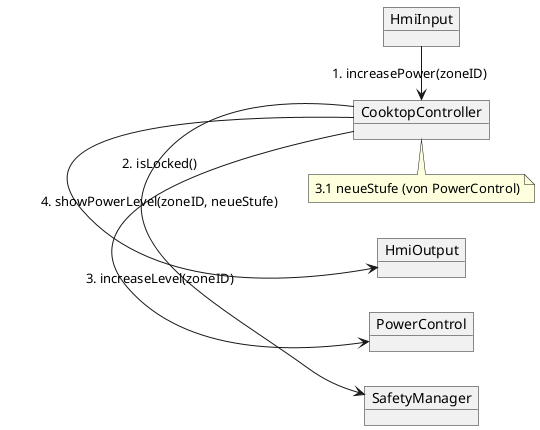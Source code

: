 @startuml
left to right direction

object HmiInput
object CooktopController
object SafetyManager
object PowerControl
object HmiOutput

HmiInput -> CooktopController : 1. increasePower(zoneID)
CooktopController -> SafetyManager : 2. isLocked()
CooktopController -> PowerControl : 3. increaseLevel(zoneID)
CooktopController -> HmiOutput : 4. showPowerLevel(zoneID, neueStufe)

note bottom of CooktopController
3.1 neueStufe (von PowerControl)
end note

@enduml

